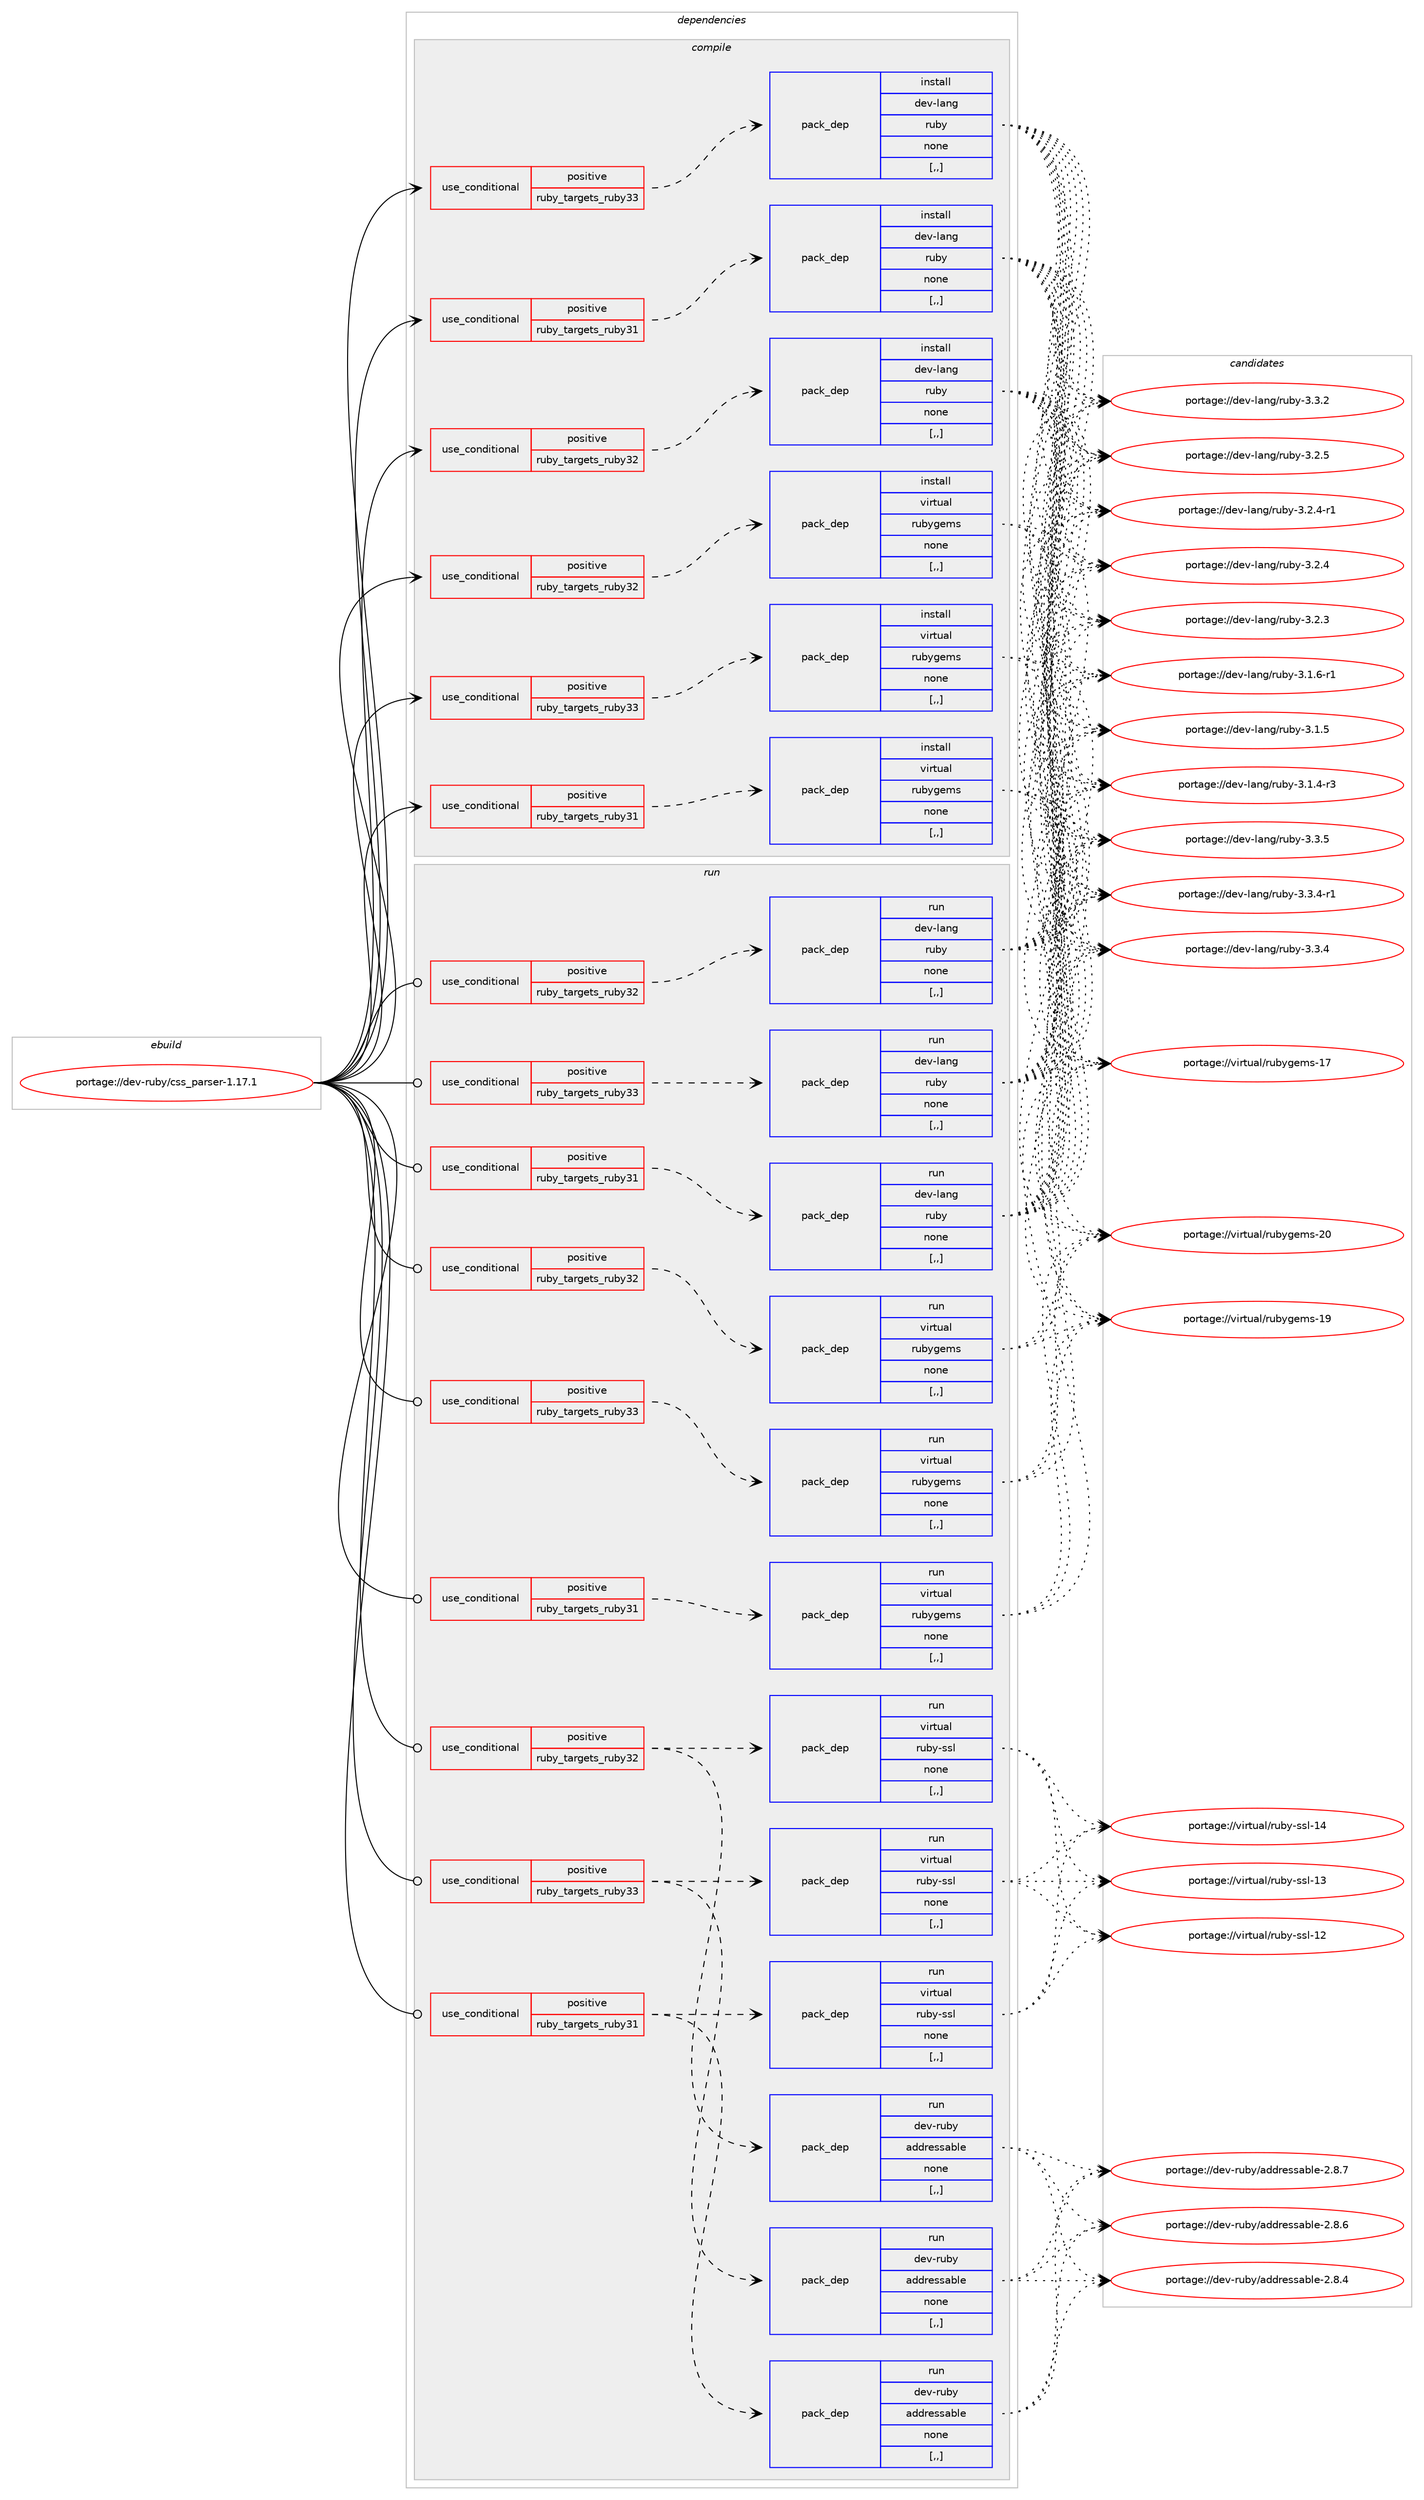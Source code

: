 digraph prolog {

# *************
# Graph options
# *************

newrank=true;
concentrate=true;
compound=true;
graph [rankdir=LR,fontname=Helvetica,fontsize=10,ranksep=1.5];#, ranksep=2.5, nodesep=0.2];
edge  [arrowhead=vee];
node  [fontname=Helvetica,fontsize=10];

# **********
# The ebuild
# **********

subgraph cluster_leftcol {
color=gray;
label=<<i>ebuild</i>>;
id [label="portage://dev-ruby/css_parser-1.17.1", color=red, width=4, href="../dev-ruby/css_parser-1.17.1.svg"];
}

# ****************
# The dependencies
# ****************

subgraph cluster_midcol {
color=gray;
label=<<i>dependencies</i>>;
subgraph cluster_compile {
fillcolor="#eeeeee";
style=filled;
label=<<i>compile</i>>;
subgraph cond176979 {
dependency676042 [label=<<TABLE BORDER="0" CELLBORDER="1" CELLSPACING="0" CELLPADDING="4"><TR><TD ROWSPAN="3" CELLPADDING="10">use_conditional</TD></TR><TR><TD>positive</TD></TR><TR><TD>ruby_targets_ruby31</TD></TR></TABLE>>, shape=none, color=red];
subgraph pack494176 {
dependency676043 [label=<<TABLE BORDER="0" CELLBORDER="1" CELLSPACING="0" CELLPADDING="4" WIDTH="220"><TR><TD ROWSPAN="6" CELLPADDING="30">pack_dep</TD></TR><TR><TD WIDTH="110">install</TD></TR><TR><TD>dev-lang</TD></TR><TR><TD>ruby</TD></TR><TR><TD>none</TD></TR><TR><TD>[,,]</TD></TR></TABLE>>, shape=none, color=blue];
}
dependency676042:e -> dependency676043:w [weight=20,style="dashed",arrowhead="vee"];
}
id:e -> dependency676042:w [weight=20,style="solid",arrowhead="vee"];
subgraph cond176980 {
dependency676044 [label=<<TABLE BORDER="0" CELLBORDER="1" CELLSPACING="0" CELLPADDING="4"><TR><TD ROWSPAN="3" CELLPADDING="10">use_conditional</TD></TR><TR><TD>positive</TD></TR><TR><TD>ruby_targets_ruby31</TD></TR></TABLE>>, shape=none, color=red];
subgraph pack494177 {
dependency676045 [label=<<TABLE BORDER="0" CELLBORDER="1" CELLSPACING="0" CELLPADDING="4" WIDTH="220"><TR><TD ROWSPAN="6" CELLPADDING="30">pack_dep</TD></TR><TR><TD WIDTH="110">install</TD></TR><TR><TD>virtual</TD></TR><TR><TD>rubygems</TD></TR><TR><TD>none</TD></TR><TR><TD>[,,]</TD></TR></TABLE>>, shape=none, color=blue];
}
dependency676044:e -> dependency676045:w [weight=20,style="dashed",arrowhead="vee"];
}
id:e -> dependency676044:w [weight=20,style="solid",arrowhead="vee"];
subgraph cond176981 {
dependency676046 [label=<<TABLE BORDER="0" CELLBORDER="1" CELLSPACING="0" CELLPADDING="4"><TR><TD ROWSPAN="3" CELLPADDING="10">use_conditional</TD></TR><TR><TD>positive</TD></TR><TR><TD>ruby_targets_ruby32</TD></TR></TABLE>>, shape=none, color=red];
subgraph pack494178 {
dependency676047 [label=<<TABLE BORDER="0" CELLBORDER="1" CELLSPACING="0" CELLPADDING="4" WIDTH="220"><TR><TD ROWSPAN="6" CELLPADDING="30">pack_dep</TD></TR><TR><TD WIDTH="110">install</TD></TR><TR><TD>dev-lang</TD></TR><TR><TD>ruby</TD></TR><TR><TD>none</TD></TR><TR><TD>[,,]</TD></TR></TABLE>>, shape=none, color=blue];
}
dependency676046:e -> dependency676047:w [weight=20,style="dashed",arrowhead="vee"];
}
id:e -> dependency676046:w [weight=20,style="solid",arrowhead="vee"];
subgraph cond176982 {
dependency676048 [label=<<TABLE BORDER="0" CELLBORDER="1" CELLSPACING="0" CELLPADDING="4"><TR><TD ROWSPAN="3" CELLPADDING="10">use_conditional</TD></TR><TR><TD>positive</TD></TR><TR><TD>ruby_targets_ruby32</TD></TR></TABLE>>, shape=none, color=red];
subgraph pack494179 {
dependency676049 [label=<<TABLE BORDER="0" CELLBORDER="1" CELLSPACING="0" CELLPADDING="4" WIDTH="220"><TR><TD ROWSPAN="6" CELLPADDING="30">pack_dep</TD></TR><TR><TD WIDTH="110">install</TD></TR><TR><TD>virtual</TD></TR><TR><TD>rubygems</TD></TR><TR><TD>none</TD></TR><TR><TD>[,,]</TD></TR></TABLE>>, shape=none, color=blue];
}
dependency676048:e -> dependency676049:w [weight=20,style="dashed",arrowhead="vee"];
}
id:e -> dependency676048:w [weight=20,style="solid",arrowhead="vee"];
subgraph cond176983 {
dependency676050 [label=<<TABLE BORDER="0" CELLBORDER="1" CELLSPACING="0" CELLPADDING="4"><TR><TD ROWSPAN="3" CELLPADDING="10">use_conditional</TD></TR><TR><TD>positive</TD></TR><TR><TD>ruby_targets_ruby33</TD></TR></TABLE>>, shape=none, color=red];
subgraph pack494180 {
dependency676051 [label=<<TABLE BORDER="0" CELLBORDER="1" CELLSPACING="0" CELLPADDING="4" WIDTH="220"><TR><TD ROWSPAN="6" CELLPADDING="30">pack_dep</TD></TR><TR><TD WIDTH="110">install</TD></TR><TR><TD>dev-lang</TD></TR><TR><TD>ruby</TD></TR><TR><TD>none</TD></TR><TR><TD>[,,]</TD></TR></TABLE>>, shape=none, color=blue];
}
dependency676050:e -> dependency676051:w [weight=20,style="dashed",arrowhead="vee"];
}
id:e -> dependency676050:w [weight=20,style="solid",arrowhead="vee"];
subgraph cond176984 {
dependency676052 [label=<<TABLE BORDER="0" CELLBORDER="1" CELLSPACING="0" CELLPADDING="4"><TR><TD ROWSPAN="3" CELLPADDING="10">use_conditional</TD></TR><TR><TD>positive</TD></TR><TR><TD>ruby_targets_ruby33</TD></TR></TABLE>>, shape=none, color=red];
subgraph pack494181 {
dependency676053 [label=<<TABLE BORDER="0" CELLBORDER="1" CELLSPACING="0" CELLPADDING="4" WIDTH="220"><TR><TD ROWSPAN="6" CELLPADDING="30">pack_dep</TD></TR><TR><TD WIDTH="110">install</TD></TR><TR><TD>virtual</TD></TR><TR><TD>rubygems</TD></TR><TR><TD>none</TD></TR><TR><TD>[,,]</TD></TR></TABLE>>, shape=none, color=blue];
}
dependency676052:e -> dependency676053:w [weight=20,style="dashed",arrowhead="vee"];
}
id:e -> dependency676052:w [weight=20,style="solid",arrowhead="vee"];
}
subgraph cluster_compileandrun {
fillcolor="#eeeeee";
style=filled;
label=<<i>compile and run</i>>;
}
subgraph cluster_run {
fillcolor="#eeeeee";
style=filled;
label=<<i>run</i>>;
subgraph cond176985 {
dependency676054 [label=<<TABLE BORDER="0" CELLBORDER="1" CELLSPACING="0" CELLPADDING="4"><TR><TD ROWSPAN="3" CELLPADDING="10">use_conditional</TD></TR><TR><TD>positive</TD></TR><TR><TD>ruby_targets_ruby31</TD></TR></TABLE>>, shape=none, color=red];
subgraph pack494182 {
dependency676055 [label=<<TABLE BORDER="0" CELLBORDER="1" CELLSPACING="0" CELLPADDING="4" WIDTH="220"><TR><TD ROWSPAN="6" CELLPADDING="30">pack_dep</TD></TR><TR><TD WIDTH="110">run</TD></TR><TR><TD>dev-lang</TD></TR><TR><TD>ruby</TD></TR><TR><TD>none</TD></TR><TR><TD>[,,]</TD></TR></TABLE>>, shape=none, color=blue];
}
dependency676054:e -> dependency676055:w [weight=20,style="dashed",arrowhead="vee"];
}
id:e -> dependency676054:w [weight=20,style="solid",arrowhead="odot"];
subgraph cond176986 {
dependency676056 [label=<<TABLE BORDER="0" CELLBORDER="1" CELLSPACING="0" CELLPADDING="4"><TR><TD ROWSPAN="3" CELLPADDING="10">use_conditional</TD></TR><TR><TD>positive</TD></TR><TR><TD>ruby_targets_ruby31</TD></TR></TABLE>>, shape=none, color=red];
subgraph pack494183 {
dependency676057 [label=<<TABLE BORDER="0" CELLBORDER="1" CELLSPACING="0" CELLPADDING="4" WIDTH="220"><TR><TD ROWSPAN="6" CELLPADDING="30">pack_dep</TD></TR><TR><TD WIDTH="110">run</TD></TR><TR><TD>dev-ruby</TD></TR><TR><TD>addressable</TD></TR><TR><TD>none</TD></TR><TR><TD>[,,]</TD></TR></TABLE>>, shape=none, color=blue];
}
dependency676056:e -> dependency676057:w [weight=20,style="dashed",arrowhead="vee"];
subgraph pack494184 {
dependency676058 [label=<<TABLE BORDER="0" CELLBORDER="1" CELLSPACING="0" CELLPADDING="4" WIDTH="220"><TR><TD ROWSPAN="6" CELLPADDING="30">pack_dep</TD></TR><TR><TD WIDTH="110">run</TD></TR><TR><TD>virtual</TD></TR><TR><TD>ruby-ssl</TD></TR><TR><TD>none</TD></TR><TR><TD>[,,]</TD></TR></TABLE>>, shape=none, color=blue];
}
dependency676056:e -> dependency676058:w [weight=20,style="dashed",arrowhead="vee"];
}
id:e -> dependency676056:w [weight=20,style="solid",arrowhead="odot"];
subgraph cond176987 {
dependency676059 [label=<<TABLE BORDER="0" CELLBORDER="1" CELLSPACING="0" CELLPADDING="4"><TR><TD ROWSPAN="3" CELLPADDING="10">use_conditional</TD></TR><TR><TD>positive</TD></TR><TR><TD>ruby_targets_ruby31</TD></TR></TABLE>>, shape=none, color=red];
subgraph pack494185 {
dependency676060 [label=<<TABLE BORDER="0" CELLBORDER="1" CELLSPACING="0" CELLPADDING="4" WIDTH="220"><TR><TD ROWSPAN="6" CELLPADDING="30">pack_dep</TD></TR><TR><TD WIDTH="110">run</TD></TR><TR><TD>virtual</TD></TR><TR><TD>rubygems</TD></TR><TR><TD>none</TD></TR><TR><TD>[,,]</TD></TR></TABLE>>, shape=none, color=blue];
}
dependency676059:e -> dependency676060:w [weight=20,style="dashed",arrowhead="vee"];
}
id:e -> dependency676059:w [weight=20,style="solid",arrowhead="odot"];
subgraph cond176988 {
dependency676061 [label=<<TABLE BORDER="0" CELLBORDER="1" CELLSPACING="0" CELLPADDING="4"><TR><TD ROWSPAN="3" CELLPADDING="10">use_conditional</TD></TR><TR><TD>positive</TD></TR><TR><TD>ruby_targets_ruby32</TD></TR></TABLE>>, shape=none, color=red];
subgraph pack494186 {
dependency676062 [label=<<TABLE BORDER="0" CELLBORDER="1" CELLSPACING="0" CELLPADDING="4" WIDTH="220"><TR><TD ROWSPAN="6" CELLPADDING="30">pack_dep</TD></TR><TR><TD WIDTH="110">run</TD></TR><TR><TD>dev-lang</TD></TR><TR><TD>ruby</TD></TR><TR><TD>none</TD></TR><TR><TD>[,,]</TD></TR></TABLE>>, shape=none, color=blue];
}
dependency676061:e -> dependency676062:w [weight=20,style="dashed",arrowhead="vee"];
}
id:e -> dependency676061:w [weight=20,style="solid",arrowhead="odot"];
subgraph cond176989 {
dependency676063 [label=<<TABLE BORDER="0" CELLBORDER="1" CELLSPACING="0" CELLPADDING="4"><TR><TD ROWSPAN="3" CELLPADDING="10">use_conditional</TD></TR><TR><TD>positive</TD></TR><TR><TD>ruby_targets_ruby32</TD></TR></TABLE>>, shape=none, color=red];
subgraph pack494187 {
dependency676064 [label=<<TABLE BORDER="0" CELLBORDER="1" CELLSPACING="0" CELLPADDING="4" WIDTH="220"><TR><TD ROWSPAN="6" CELLPADDING="30">pack_dep</TD></TR><TR><TD WIDTH="110">run</TD></TR><TR><TD>dev-ruby</TD></TR><TR><TD>addressable</TD></TR><TR><TD>none</TD></TR><TR><TD>[,,]</TD></TR></TABLE>>, shape=none, color=blue];
}
dependency676063:e -> dependency676064:w [weight=20,style="dashed",arrowhead="vee"];
subgraph pack494188 {
dependency676065 [label=<<TABLE BORDER="0" CELLBORDER="1" CELLSPACING="0" CELLPADDING="4" WIDTH="220"><TR><TD ROWSPAN="6" CELLPADDING="30">pack_dep</TD></TR><TR><TD WIDTH="110">run</TD></TR><TR><TD>virtual</TD></TR><TR><TD>ruby-ssl</TD></TR><TR><TD>none</TD></TR><TR><TD>[,,]</TD></TR></TABLE>>, shape=none, color=blue];
}
dependency676063:e -> dependency676065:w [weight=20,style="dashed",arrowhead="vee"];
}
id:e -> dependency676063:w [weight=20,style="solid",arrowhead="odot"];
subgraph cond176990 {
dependency676066 [label=<<TABLE BORDER="0" CELLBORDER="1" CELLSPACING="0" CELLPADDING="4"><TR><TD ROWSPAN="3" CELLPADDING="10">use_conditional</TD></TR><TR><TD>positive</TD></TR><TR><TD>ruby_targets_ruby32</TD></TR></TABLE>>, shape=none, color=red];
subgraph pack494189 {
dependency676067 [label=<<TABLE BORDER="0" CELLBORDER="1" CELLSPACING="0" CELLPADDING="4" WIDTH="220"><TR><TD ROWSPAN="6" CELLPADDING="30">pack_dep</TD></TR><TR><TD WIDTH="110">run</TD></TR><TR><TD>virtual</TD></TR><TR><TD>rubygems</TD></TR><TR><TD>none</TD></TR><TR><TD>[,,]</TD></TR></TABLE>>, shape=none, color=blue];
}
dependency676066:e -> dependency676067:w [weight=20,style="dashed",arrowhead="vee"];
}
id:e -> dependency676066:w [weight=20,style="solid",arrowhead="odot"];
subgraph cond176991 {
dependency676068 [label=<<TABLE BORDER="0" CELLBORDER="1" CELLSPACING="0" CELLPADDING="4"><TR><TD ROWSPAN="3" CELLPADDING="10">use_conditional</TD></TR><TR><TD>positive</TD></TR><TR><TD>ruby_targets_ruby33</TD></TR></TABLE>>, shape=none, color=red];
subgraph pack494190 {
dependency676069 [label=<<TABLE BORDER="0" CELLBORDER="1" CELLSPACING="0" CELLPADDING="4" WIDTH="220"><TR><TD ROWSPAN="6" CELLPADDING="30">pack_dep</TD></TR><TR><TD WIDTH="110">run</TD></TR><TR><TD>dev-lang</TD></TR><TR><TD>ruby</TD></TR><TR><TD>none</TD></TR><TR><TD>[,,]</TD></TR></TABLE>>, shape=none, color=blue];
}
dependency676068:e -> dependency676069:w [weight=20,style="dashed",arrowhead="vee"];
}
id:e -> dependency676068:w [weight=20,style="solid",arrowhead="odot"];
subgraph cond176992 {
dependency676070 [label=<<TABLE BORDER="0" CELLBORDER="1" CELLSPACING="0" CELLPADDING="4"><TR><TD ROWSPAN="3" CELLPADDING="10">use_conditional</TD></TR><TR><TD>positive</TD></TR><TR><TD>ruby_targets_ruby33</TD></TR></TABLE>>, shape=none, color=red];
subgraph pack494191 {
dependency676071 [label=<<TABLE BORDER="0" CELLBORDER="1" CELLSPACING="0" CELLPADDING="4" WIDTH="220"><TR><TD ROWSPAN="6" CELLPADDING="30">pack_dep</TD></TR><TR><TD WIDTH="110">run</TD></TR><TR><TD>dev-ruby</TD></TR><TR><TD>addressable</TD></TR><TR><TD>none</TD></TR><TR><TD>[,,]</TD></TR></TABLE>>, shape=none, color=blue];
}
dependency676070:e -> dependency676071:w [weight=20,style="dashed",arrowhead="vee"];
subgraph pack494192 {
dependency676072 [label=<<TABLE BORDER="0" CELLBORDER="1" CELLSPACING="0" CELLPADDING="4" WIDTH="220"><TR><TD ROWSPAN="6" CELLPADDING="30">pack_dep</TD></TR><TR><TD WIDTH="110">run</TD></TR><TR><TD>virtual</TD></TR><TR><TD>ruby-ssl</TD></TR><TR><TD>none</TD></TR><TR><TD>[,,]</TD></TR></TABLE>>, shape=none, color=blue];
}
dependency676070:e -> dependency676072:w [weight=20,style="dashed",arrowhead="vee"];
}
id:e -> dependency676070:w [weight=20,style="solid",arrowhead="odot"];
subgraph cond176993 {
dependency676073 [label=<<TABLE BORDER="0" CELLBORDER="1" CELLSPACING="0" CELLPADDING="4"><TR><TD ROWSPAN="3" CELLPADDING="10">use_conditional</TD></TR><TR><TD>positive</TD></TR><TR><TD>ruby_targets_ruby33</TD></TR></TABLE>>, shape=none, color=red];
subgraph pack494193 {
dependency676074 [label=<<TABLE BORDER="0" CELLBORDER="1" CELLSPACING="0" CELLPADDING="4" WIDTH="220"><TR><TD ROWSPAN="6" CELLPADDING="30">pack_dep</TD></TR><TR><TD WIDTH="110">run</TD></TR><TR><TD>virtual</TD></TR><TR><TD>rubygems</TD></TR><TR><TD>none</TD></TR><TR><TD>[,,]</TD></TR></TABLE>>, shape=none, color=blue];
}
dependency676073:e -> dependency676074:w [weight=20,style="dashed",arrowhead="vee"];
}
id:e -> dependency676073:w [weight=20,style="solid",arrowhead="odot"];
}
}

# **************
# The candidates
# **************

subgraph cluster_choices {
rank=same;
color=gray;
label=<<i>candidates</i>>;

subgraph choice494176 {
color=black;
nodesep=1;
choice10010111845108971101034711411798121455146514653 [label="portage://dev-lang/ruby-3.3.5", color=red, width=4,href="../dev-lang/ruby-3.3.5.svg"];
choice100101118451089711010347114117981214551465146524511449 [label="portage://dev-lang/ruby-3.3.4-r1", color=red, width=4,href="../dev-lang/ruby-3.3.4-r1.svg"];
choice10010111845108971101034711411798121455146514652 [label="portage://dev-lang/ruby-3.3.4", color=red, width=4,href="../dev-lang/ruby-3.3.4.svg"];
choice10010111845108971101034711411798121455146514650 [label="portage://dev-lang/ruby-3.3.2", color=red, width=4,href="../dev-lang/ruby-3.3.2.svg"];
choice10010111845108971101034711411798121455146504653 [label="portage://dev-lang/ruby-3.2.5", color=red, width=4,href="../dev-lang/ruby-3.2.5.svg"];
choice100101118451089711010347114117981214551465046524511449 [label="portage://dev-lang/ruby-3.2.4-r1", color=red, width=4,href="../dev-lang/ruby-3.2.4-r1.svg"];
choice10010111845108971101034711411798121455146504652 [label="portage://dev-lang/ruby-3.2.4", color=red, width=4,href="../dev-lang/ruby-3.2.4.svg"];
choice10010111845108971101034711411798121455146504651 [label="portage://dev-lang/ruby-3.2.3", color=red, width=4,href="../dev-lang/ruby-3.2.3.svg"];
choice100101118451089711010347114117981214551464946544511449 [label="portage://dev-lang/ruby-3.1.6-r1", color=red, width=4,href="../dev-lang/ruby-3.1.6-r1.svg"];
choice10010111845108971101034711411798121455146494653 [label="portage://dev-lang/ruby-3.1.5", color=red, width=4,href="../dev-lang/ruby-3.1.5.svg"];
choice100101118451089711010347114117981214551464946524511451 [label="portage://dev-lang/ruby-3.1.4-r3", color=red, width=4,href="../dev-lang/ruby-3.1.4-r3.svg"];
dependency676043:e -> choice10010111845108971101034711411798121455146514653:w [style=dotted,weight="100"];
dependency676043:e -> choice100101118451089711010347114117981214551465146524511449:w [style=dotted,weight="100"];
dependency676043:e -> choice10010111845108971101034711411798121455146514652:w [style=dotted,weight="100"];
dependency676043:e -> choice10010111845108971101034711411798121455146514650:w [style=dotted,weight="100"];
dependency676043:e -> choice10010111845108971101034711411798121455146504653:w [style=dotted,weight="100"];
dependency676043:e -> choice100101118451089711010347114117981214551465046524511449:w [style=dotted,weight="100"];
dependency676043:e -> choice10010111845108971101034711411798121455146504652:w [style=dotted,weight="100"];
dependency676043:e -> choice10010111845108971101034711411798121455146504651:w [style=dotted,weight="100"];
dependency676043:e -> choice100101118451089711010347114117981214551464946544511449:w [style=dotted,weight="100"];
dependency676043:e -> choice10010111845108971101034711411798121455146494653:w [style=dotted,weight="100"];
dependency676043:e -> choice100101118451089711010347114117981214551464946524511451:w [style=dotted,weight="100"];
}
subgraph choice494177 {
color=black;
nodesep=1;
choice118105114116117971084711411798121103101109115455048 [label="portage://virtual/rubygems-20", color=red, width=4,href="../virtual/rubygems-20.svg"];
choice118105114116117971084711411798121103101109115454957 [label="portage://virtual/rubygems-19", color=red, width=4,href="../virtual/rubygems-19.svg"];
choice118105114116117971084711411798121103101109115454955 [label="portage://virtual/rubygems-17", color=red, width=4,href="../virtual/rubygems-17.svg"];
dependency676045:e -> choice118105114116117971084711411798121103101109115455048:w [style=dotted,weight="100"];
dependency676045:e -> choice118105114116117971084711411798121103101109115454957:w [style=dotted,weight="100"];
dependency676045:e -> choice118105114116117971084711411798121103101109115454955:w [style=dotted,weight="100"];
}
subgraph choice494178 {
color=black;
nodesep=1;
choice10010111845108971101034711411798121455146514653 [label="portage://dev-lang/ruby-3.3.5", color=red, width=4,href="../dev-lang/ruby-3.3.5.svg"];
choice100101118451089711010347114117981214551465146524511449 [label="portage://dev-lang/ruby-3.3.4-r1", color=red, width=4,href="../dev-lang/ruby-3.3.4-r1.svg"];
choice10010111845108971101034711411798121455146514652 [label="portage://dev-lang/ruby-3.3.4", color=red, width=4,href="../dev-lang/ruby-3.3.4.svg"];
choice10010111845108971101034711411798121455146514650 [label="portage://dev-lang/ruby-3.3.2", color=red, width=4,href="../dev-lang/ruby-3.3.2.svg"];
choice10010111845108971101034711411798121455146504653 [label="portage://dev-lang/ruby-3.2.5", color=red, width=4,href="../dev-lang/ruby-3.2.5.svg"];
choice100101118451089711010347114117981214551465046524511449 [label="portage://dev-lang/ruby-3.2.4-r1", color=red, width=4,href="../dev-lang/ruby-3.2.4-r1.svg"];
choice10010111845108971101034711411798121455146504652 [label="portage://dev-lang/ruby-3.2.4", color=red, width=4,href="../dev-lang/ruby-3.2.4.svg"];
choice10010111845108971101034711411798121455146504651 [label="portage://dev-lang/ruby-3.2.3", color=red, width=4,href="../dev-lang/ruby-3.2.3.svg"];
choice100101118451089711010347114117981214551464946544511449 [label="portage://dev-lang/ruby-3.1.6-r1", color=red, width=4,href="../dev-lang/ruby-3.1.6-r1.svg"];
choice10010111845108971101034711411798121455146494653 [label="portage://dev-lang/ruby-3.1.5", color=red, width=4,href="../dev-lang/ruby-3.1.5.svg"];
choice100101118451089711010347114117981214551464946524511451 [label="portage://dev-lang/ruby-3.1.4-r3", color=red, width=4,href="../dev-lang/ruby-3.1.4-r3.svg"];
dependency676047:e -> choice10010111845108971101034711411798121455146514653:w [style=dotted,weight="100"];
dependency676047:e -> choice100101118451089711010347114117981214551465146524511449:w [style=dotted,weight="100"];
dependency676047:e -> choice10010111845108971101034711411798121455146514652:w [style=dotted,weight="100"];
dependency676047:e -> choice10010111845108971101034711411798121455146514650:w [style=dotted,weight="100"];
dependency676047:e -> choice10010111845108971101034711411798121455146504653:w [style=dotted,weight="100"];
dependency676047:e -> choice100101118451089711010347114117981214551465046524511449:w [style=dotted,weight="100"];
dependency676047:e -> choice10010111845108971101034711411798121455146504652:w [style=dotted,weight="100"];
dependency676047:e -> choice10010111845108971101034711411798121455146504651:w [style=dotted,weight="100"];
dependency676047:e -> choice100101118451089711010347114117981214551464946544511449:w [style=dotted,weight="100"];
dependency676047:e -> choice10010111845108971101034711411798121455146494653:w [style=dotted,weight="100"];
dependency676047:e -> choice100101118451089711010347114117981214551464946524511451:w [style=dotted,weight="100"];
}
subgraph choice494179 {
color=black;
nodesep=1;
choice118105114116117971084711411798121103101109115455048 [label="portage://virtual/rubygems-20", color=red, width=4,href="../virtual/rubygems-20.svg"];
choice118105114116117971084711411798121103101109115454957 [label="portage://virtual/rubygems-19", color=red, width=4,href="../virtual/rubygems-19.svg"];
choice118105114116117971084711411798121103101109115454955 [label="portage://virtual/rubygems-17", color=red, width=4,href="../virtual/rubygems-17.svg"];
dependency676049:e -> choice118105114116117971084711411798121103101109115455048:w [style=dotted,weight="100"];
dependency676049:e -> choice118105114116117971084711411798121103101109115454957:w [style=dotted,weight="100"];
dependency676049:e -> choice118105114116117971084711411798121103101109115454955:w [style=dotted,weight="100"];
}
subgraph choice494180 {
color=black;
nodesep=1;
choice10010111845108971101034711411798121455146514653 [label="portage://dev-lang/ruby-3.3.5", color=red, width=4,href="../dev-lang/ruby-3.3.5.svg"];
choice100101118451089711010347114117981214551465146524511449 [label="portage://dev-lang/ruby-3.3.4-r1", color=red, width=4,href="../dev-lang/ruby-3.3.4-r1.svg"];
choice10010111845108971101034711411798121455146514652 [label="portage://dev-lang/ruby-3.3.4", color=red, width=4,href="../dev-lang/ruby-3.3.4.svg"];
choice10010111845108971101034711411798121455146514650 [label="portage://dev-lang/ruby-3.3.2", color=red, width=4,href="../dev-lang/ruby-3.3.2.svg"];
choice10010111845108971101034711411798121455146504653 [label="portage://dev-lang/ruby-3.2.5", color=red, width=4,href="../dev-lang/ruby-3.2.5.svg"];
choice100101118451089711010347114117981214551465046524511449 [label="portage://dev-lang/ruby-3.2.4-r1", color=red, width=4,href="../dev-lang/ruby-3.2.4-r1.svg"];
choice10010111845108971101034711411798121455146504652 [label="portage://dev-lang/ruby-3.2.4", color=red, width=4,href="../dev-lang/ruby-3.2.4.svg"];
choice10010111845108971101034711411798121455146504651 [label="portage://dev-lang/ruby-3.2.3", color=red, width=4,href="../dev-lang/ruby-3.2.3.svg"];
choice100101118451089711010347114117981214551464946544511449 [label="portage://dev-lang/ruby-3.1.6-r1", color=red, width=4,href="../dev-lang/ruby-3.1.6-r1.svg"];
choice10010111845108971101034711411798121455146494653 [label="portage://dev-lang/ruby-3.1.5", color=red, width=4,href="../dev-lang/ruby-3.1.5.svg"];
choice100101118451089711010347114117981214551464946524511451 [label="portage://dev-lang/ruby-3.1.4-r3", color=red, width=4,href="../dev-lang/ruby-3.1.4-r3.svg"];
dependency676051:e -> choice10010111845108971101034711411798121455146514653:w [style=dotted,weight="100"];
dependency676051:e -> choice100101118451089711010347114117981214551465146524511449:w [style=dotted,weight="100"];
dependency676051:e -> choice10010111845108971101034711411798121455146514652:w [style=dotted,weight="100"];
dependency676051:e -> choice10010111845108971101034711411798121455146514650:w [style=dotted,weight="100"];
dependency676051:e -> choice10010111845108971101034711411798121455146504653:w [style=dotted,weight="100"];
dependency676051:e -> choice100101118451089711010347114117981214551465046524511449:w [style=dotted,weight="100"];
dependency676051:e -> choice10010111845108971101034711411798121455146504652:w [style=dotted,weight="100"];
dependency676051:e -> choice10010111845108971101034711411798121455146504651:w [style=dotted,weight="100"];
dependency676051:e -> choice100101118451089711010347114117981214551464946544511449:w [style=dotted,weight="100"];
dependency676051:e -> choice10010111845108971101034711411798121455146494653:w [style=dotted,weight="100"];
dependency676051:e -> choice100101118451089711010347114117981214551464946524511451:w [style=dotted,weight="100"];
}
subgraph choice494181 {
color=black;
nodesep=1;
choice118105114116117971084711411798121103101109115455048 [label="portage://virtual/rubygems-20", color=red, width=4,href="../virtual/rubygems-20.svg"];
choice118105114116117971084711411798121103101109115454957 [label="portage://virtual/rubygems-19", color=red, width=4,href="../virtual/rubygems-19.svg"];
choice118105114116117971084711411798121103101109115454955 [label="portage://virtual/rubygems-17", color=red, width=4,href="../virtual/rubygems-17.svg"];
dependency676053:e -> choice118105114116117971084711411798121103101109115455048:w [style=dotted,weight="100"];
dependency676053:e -> choice118105114116117971084711411798121103101109115454957:w [style=dotted,weight="100"];
dependency676053:e -> choice118105114116117971084711411798121103101109115454955:w [style=dotted,weight="100"];
}
subgraph choice494182 {
color=black;
nodesep=1;
choice10010111845108971101034711411798121455146514653 [label="portage://dev-lang/ruby-3.3.5", color=red, width=4,href="../dev-lang/ruby-3.3.5.svg"];
choice100101118451089711010347114117981214551465146524511449 [label="portage://dev-lang/ruby-3.3.4-r1", color=red, width=4,href="../dev-lang/ruby-3.3.4-r1.svg"];
choice10010111845108971101034711411798121455146514652 [label="portage://dev-lang/ruby-3.3.4", color=red, width=4,href="../dev-lang/ruby-3.3.4.svg"];
choice10010111845108971101034711411798121455146514650 [label="portage://dev-lang/ruby-3.3.2", color=red, width=4,href="../dev-lang/ruby-3.3.2.svg"];
choice10010111845108971101034711411798121455146504653 [label="portage://dev-lang/ruby-3.2.5", color=red, width=4,href="../dev-lang/ruby-3.2.5.svg"];
choice100101118451089711010347114117981214551465046524511449 [label="portage://dev-lang/ruby-3.2.4-r1", color=red, width=4,href="../dev-lang/ruby-3.2.4-r1.svg"];
choice10010111845108971101034711411798121455146504652 [label="portage://dev-lang/ruby-3.2.4", color=red, width=4,href="../dev-lang/ruby-3.2.4.svg"];
choice10010111845108971101034711411798121455146504651 [label="portage://dev-lang/ruby-3.2.3", color=red, width=4,href="../dev-lang/ruby-3.2.3.svg"];
choice100101118451089711010347114117981214551464946544511449 [label="portage://dev-lang/ruby-3.1.6-r1", color=red, width=4,href="../dev-lang/ruby-3.1.6-r1.svg"];
choice10010111845108971101034711411798121455146494653 [label="portage://dev-lang/ruby-3.1.5", color=red, width=4,href="../dev-lang/ruby-3.1.5.svg"];
choice100101118451089711010347114117981214551464946524511451 [label="portage://dev-lang/ruby-3.1.4-r3", color=red, width=4,href="../dev-lang/ruby-3.1.4-r3.svg"];
dependency676055:e -> choice10010111845108971101034711411798121455146514653:w [style=dotted,weight="100"];
dependency676055:e -> choice100101118451089711010347114117981214551465146524511449:w [style=dotted,weight="100"];
dependency676055:e -> choice10010111845108971101034711411798121455146514652:w [style=dotted,weight="100"];
dependency676055:e -> choice10010111845108971101034711411798121455146514650:w [style=dotted,weight="100"];
dependency676055:e -> choice10010111845108971101034711411798121455146504653:w [style=dotted,weight="100"];
dependency676055:e -> choice100101118451089711010347114117981214551465046524511449:w [style=dotted,weight="100"];
dependency676055:e -> choice10010111845108971101034711411798121455146504652:w [style=dotted,weight="100"];
dependency676055:e -> choice10010111845108971101034711411798121455146504651:w [style=dotted,weight="100"];
dependency676055:e -> choice100101118451089711010347114117981214551464946544511449:w [style=dotted,weight="100"];
dependency676055:e -> choice10010111845108971101034711411798121455146494653:w [style=dotted,weight="100"];
dependency676055:e -> choice100101118451089711010347114117981214551464946524511451:w [style=dotted,weight="100"];
}
subgraph choice494183 {
color=black;
nodesep=1;
choice100101118451141179812147971001001141011151159798108101455046564655 [label="portage://dev-ruby/addressable-2.8.7", color=red, width=4,href="../dev-ruby/addressable-2.8.7.svg"];
choice100101118451141179812147971001001141011151159798108101455046564654 [label="portage://dev-ruby/addressable-2.8.6", color=red, width=4,href="../dev-ruby/addressable-2.8.6.svg"];
choice100101118451141179812147971001001141011151159798108101455046564652 [label="portage://dev-ruby/addressable-2.8.4", color=red, width=4,href="../dev-ruby/addressable-2.8.4.svg"];
dependency676057:e -> choice100101118451141179812147971001001141011151159798108101455046564655:w [style=dotted,weight="100"];
dependency676057:e -> choice100101118451141179812147971001001141011151159798108101455046564654:w [style=dotted,weight="100"];
dependency676057:e -> choice100101118451141179812147971001001141011151159798108101455046564652:w [style=dotted,weight="100"];
}
subgraph choice494184 {
color=black;
nodesep=1;
choice11810511411611797108471141179812145115115108454952 [label="portage://virtual/ruby-ssl-14", color=red, width=4,href="../virtual/ruby-ssl-14.svg"];
choice11810511411611797108471141179812145115115108454951 [label="portage://virtual/ruby-ssl-13", color=red, width=4,href="../virtual/ruby-ssl-13.svg"];
choice11810511411611797108471141179812145115115108454950 [label="portage://virtual/ruby-ssl-12", color=red, width=4,href="../virtual/ruby-ssl-12.svg"];
dependency676058:e -> choice11810511411611797108471141179812145115115108454952:w [style=dotted,weight="100"];
dependency676058:e -> choice11810511411611797108471141179812145115115108454951:w [style=dotted,weight="100"];
dependency676058:e -> choice11810511411611797108471141179812145115115108454950:w [style=dotted,weight="100"];
}
subgraph choice494185 {
color=black;
nodesep=1;
choice118105114116117971084711411798121103101109115455048 [label="portage://virtual/rubygems-20", color=red, width=4,href="../virtual/rubygems-20.svg"];
choice118105114116117971084711411798121103101109115454957 [label="portage://virtual/rubygems-19", color=red, width=4,href="../virtual/rubygems-19.svg"];
choice118105114116117971084711411798121103101109115454955 [label="portage://virtual/rubygems-17", color=red, width=4,href="../virtual/rubygems-17.svg"];
dependency676060:e -> choice118105114116117971084711411798121103101109115455048:w [style=dotted,weight="100"];
dependency676060:e -> choice118105114116117971084711411798121103101109115454957:w [style=dotted,weight="100"];
dependency676060:e -> choice118105114116117971084711411798121103101109115454955:w [style=dotted,weight="100"];
}
subgraph choice494186 {
color=black;
nodesep=1;
choice10010111845108971101034711411798121455146514653 [label="portage://dev-lang/ruby-3.3.5", color=red, width=4,href="../dev-lang/ruby-3.3.5.svg"];
choice100101118451089711010347114117981214551465146524511449 [label="portage://dev-lang/ruby-3.3.4-r1", color=red, width=4,href="../dev-lang/ruby-3.3.4-r1.svg"];
choice10010111845108971101034711411798121455146514652 [label="portage://dev-lang/ruby-3.3.4", color=red, width=4,href="../dev-lang/ruby-3.3.4.svg"];
choice10010111845108971101034711411798121455146514650 [label="portage://dev-lang/ruby-3.3.2", color=red, width=4,href="../dev-lang/ruby-3.3.2.svg"];
choice10010111845108971101034711411798121455146504653 [label="portage://dev-lang/ruby-3.2.5", color=red, width=4,href="../dev-lang/ruby-3.2.5.svg"];
choice100101118451089711010347114117981214551465046524511449 [label="portage://dev-lang/ruby-3.2.4-r1", color=red, width=4,href="../dev-lang/ruby-3.2.4-r1.svg"];
choice10010111845108971101034711411798121455146504652 [label="portage://dev-lang/ruby-3.2.4", color=red, width=4,href="../dev-lang/ruby-3.2.4.svg"];
choice10010111845108971101034711411798121455146504651 [label="portage://dev-lang/ruby-3.2.3", color=red, width=4,href="../dev-lang/ruby-3.2.3.svg"];
choice100101118451089711010347114117981214551464946544511449 [label="portage://dev-lang/ruby-3.1.6-r1", color=red, width=4,href="../dev-lang/ruby-3.1.6-r1.svg"];
choice10010111845108971101034711411798121455146494653 [label="portage://dev-lang/ruby-3.1.5", color=red, width=4,href="../dev-lang/ruby-3.1.5.svg"];
choice100101118451089711010347114117981214551464946524511451 [label="portage://dev-lang/ruby-3.1.4-r3", color=red, width=4,href="../dev-lang/ruby-3.1.4-r3.svg"];
dependency676062:e -> choice10010111845108971101034711411798121455146514653:w [style=dotted,weight="100"];
dependency676062:e -> choice100101118451089711010347114117981214551465146524511449:w [style=dotted,weight="100"];
dependency676062:e -> choice10010111845108971101034711411798121455146514652:w [style=dotted,weight="100"];
dependency676062:e -> choice10010111845108971101034711411798121455146514650:w [style=dotted,weight="100"];
dependency676062:e -> choice10010111845108971101034711411798121455146504653:w [style=dotted,weight="100"];
dependency676062:e -> choice100101118451089711010347114117981214551465046524511449:w [style=dotted,weight="100"];
dependency676062:e -> choice10010111845108971101034711411798121455146504652:w [style=dotted,weight="100"];
dependency676062:e -> choice10010111845108971101034711411798121455146504651:w [style=dotted,weight="100"];
dependency676062:e -> choice100101118451089711010347114117981214551464946544511449:w [style=dotted,weight="100"];
dependency676062:e -> choice10010111845108971101034711411798121455146494653:w [style=dotted,weight="100"];
dependency676062:e -> choice100101118451089711010347114117981214551464946524511451:w [style=dotted,weight="100"];
}
subgraph choice494187 {
color=black;
nodesep=1;
choice100101118451141179812147971001001141011151159798108101455046564655 [label="portage://dev-ruby/addressable-2.8.7", color=red, width=4,href="../dev-ruby/addressable-2.8.7.svg"];
choice100101118451141179812147971001001141011151159798108101455046564654 [label="portage://dev-ruby/addressable-2.8.6", color=red, width=4,href="../dev-ruby/addressable-2.8.6.svg"];
choice100101118451141179812147971001001141011151159798108101455046564652 [label="portage://dev-ruby/addressable-2.8.4", color=red, width=4,href="../dev-ruby/addressable-2.8.4.svg"];
dependency676064:e -> choice100101118451141179812147971001001141011151159798108101455046564655:w [style=dotted,weight="100"];
dependency676064:e -> choice100101118451141179812147971001001141011151159798108101455046564654:w [style=dotted,weight="100"];
dependency676064:e -> choice100101118451141179812147971001001141011151159798108101455046564652:w [style=dotted,weight="100"];
}
subgraph choice494188 {
color=black;
nodesep=1;
choice11810511411611797108471141179812145115115108454952 [label="portage://virtual/ruby-ssl-14", color=red, width=4,href="../virtual/ruby-ssl-14.svg"];
choice11810511411611797108471141179812145115115108454951 [label="portage://virtual/ruby-ssl-13", color=red, width=4,href="../virtual/ruby-ssl-13.svg"];
choice11810511411611797108471141179812145115115108454950 [label="portage://virtual/ruby-ssl-12", color=red, width=4,href="../virtual/ruby-ssl-12.svg"];
dependency676065:e -> choice11810511411611797108471141179812145115115108454952:w [style=dotted,weight="100"];
dependency676065:e -> choice11810511411611797108471141179812145115115108454951:w [style=dotted,weight="100"];
dependency676065:e -> choice11810511411611797108471141179812145115115108454950:w [style=dotted,weight="100"];
}
subgraph choice494189 {
color=black;
nodesep=1;
choice118105114116117971084711411798121103101109115455048 [label="portage://virtual/rubygems-20", color=red, width=4,href="../virtual/rubygems-20.svg"];
choice118105114116117971084711411798121103101109115454957 [label="portage://virtual/rubygems-19", color=red, width=4,href="../virtual/rubygems-19.svg"];
choice118105114116117971084711411798121103101109115454955 [label="portage://virtual/rubygems-17", color=red, width=4,href="../virtual/rubygems-17.svg"];
dependency676067:e -> choice118105114116117971084711411798121103101109115455048:w [style=dotted,weight="100"];
dependency676067:e -> choice118105114116117971084711411798121103101109115454957:w [style=dotted,weight="100"];
dependency676067:e -> choice118105114116117971084711411798121103101109115454955:w [style=dotted,weight="100"];
}
subgraph choice494190 {
color=black;
nodesep=1;
choice10010111845108971101034711411798121455146514653 [label="portage://dev-lang/ruby-3.3.5", color=red, width=4,href="../dev-lang/ruby-3.3.5.svg"];
choice100101118451089711010347114117981214551465146524511449 [label="portage://dev-lang/ruby-3.3.4-r1", color=red, width=4,href="../dev-lang/ruby-3.3.4-r1.svg"];
choice10010111845108971101034711411798121455146514652 [label="portage://dev-lang/ruby-3.3.4", color=red, width=4,href="../dev-lang/ruby-3.3.4.svg"];
choice10010111845108971101034711411798121455146514650 [label="portage://dev-lang/ruby-3.3.2", color=red, width=4,href="../dev-lang/ruby-3.3.2.svg"];
choice10010111845108971101034711411798121455146504653 [label="portage://dev-lang/ruby-3.2.5", color=red, width=4,href="../dev-lang/ruby-3.2.5.svg"];
choice100101118451089711010347114117981214551465046524511449 [label="portage://dev-lang/ruby-3.2.4-r1", color=red, width=4,href="../dev-lang/ruby-3.2.4-r1.svg"];
choice10010111845108971101034711411798121455146504652 [label="portage://dev-lang/ruby-3.2.4", color=red, width=4,href="../dev-lang/ruby-3.2.4.svg"];
choice10010111845108971101034711411798121455146504651 [label="portage://dev-lang/ruby-3.2.3", color=red, width=4,href="../dev-lang/ruby-3.2.3.svg"];
choice100101118451089711010347114117981214551464946544511449 [label="portage://dev-lang/ruby-3.1.6-r1", color=red, width=4,href="../dev-lang/ruby-3.1.6-r1.svg"];
choice10010111845108971101034711411798121455146494653 [label="portage://dev-lang/ruby-3.1.5", color=red, width=4,href="../dev-lang/ruby-3.1.5.svg"];
choice100101118451089711010347114117981214551464946524511451 [label="portage://dev-lang/ruby-3.1.4-r3", color=red, width=4,href="../dev-lang/ruby-3.1.4-r3.svg"];
dependency676069:e -> choice10010111845108971101034711411798121455146514653:w [style=dotted,weight="100"];
dependency676069:e -> choice100101118451089711010347114117981214551465146524511449:w [style=dotted,weight="100"];
dependency676069:e -> choice10010111845108971101034711411798121455146514652:w [style=dotted,weight="100"];
dependency676069:e -> choice10010111845108971101034711411798121455146514650:w [style=dotted,weight="100"];
dependency676069:e -> choice10010111845108971101034711411798121455146504653:w [style=dotted,weight="100"];
dependency676069:e -> choice100101118451089711010347114117981214551465046524511449:w [style=dotted,weight="100"];
dependency676069:e -> choice10010111845108971101034711411798121455146504652:w [style=dotted,weight="100"];
dependency676069:e -> choice10010111845108971101034711411798121455146504651:w [style=dotted,weight="100"];
dependency676069:e -> choice100101118451089711010347114117981214551464946544511449:w [style=dotted,weight="100"];
dependency676069:e -> choice10010111845108971101034711411798121455146494653:w [style=dotted,weight="100"];
dependency676069:e -> choice100101118451089711010347114117981214551464946524511451:w [style=dotted,weight="100"];
}
subgraph choice494191 {
color=black;
nodesep=1;
choice100101118451141179812147971001001141011151159798108101455046564655 [label="portage://dev-ruby/addressable-2.8.7", color=red, width=4,href="../dev-ruby/addressable-2.8.7.svg"];
choice100101118451141179812147971001001141011151159798108101455046564654 [label="portage://dev-ruby/addressable-2.8.6", color=red, width=4,href="../dev-ruby/addressable-2.8.6.svg"];
choice100101118451141179812147971001001141011151159798108101455046564652 [label="portage://dev-ruby/addressable-2.8.4", color=red, width=4,href="../dev-ruby/addressable-2.8.4.svg"];
dependency676071:e -> choice100101118451141179812147971001001141011151159798108101455046564655:w [style=dotted,weight="100"];
dependency676071:e -> choice100101118451141179812147971001001141011151159798108101455046564654:w [style=dotted,weight="100"];
dependency676071:e -> choice100101118451141179812147971001001141011151159798108101455046564652:w [style=dotted,weight="100"];
}
subgraph choice494192 {
color=black;
nodesep=1;
choice11810511411611797108471141179812145115115108454952 [label="portage://virtual/ruby-ssl-14", color=red, width=4,href="../virtual/ruby-ssl-14.svg"];
choice11810511411611797108471141179812145115115108454951 [label="portage://virtual/ruby-ssl-13", color=red, width=4,href="../virtual/ruby-ssl-13.svg"];
choice11810511411611797108471141179812145115115108454950 [label="portage://virtual/ruby-ssl-12", color=red, width=4,href="../virtual/ruby-ssl-12.svg"];
dependency676072:e -> choice11810511411611797108471141179812145115115108454952:w [style=dotted,weight="100"];
dependency676072:e -> choice11810511411611797108471141179812145115115108454951:w [style=dotted,weight="100"];
dependency676072:e -> choice11810511411611797108471141179812145115115108454950:w [style=dotted,weight="100"];
}
subgraph choice494193 {
color=black;
nodesep=1;
choice118105114116117971084711411798121103101109115455048 [label="portage://virtual/rubygems-20", color=red, width=4,href="../virtual/rubygems-20.svg"];
choice118105114116117971084711411798121103101109115454957 [label="portage://virtual/rubygems-19", color=red, width=4,href="../virtual/rubygems-19.svg"];
choice118105114116117971084711411798121103101109115454955 [label="portage://virtual/rubygems-17", color=red, width=4,href="../virtual/rubygems-17.svg"];
dependency676074:e -> choice118105114116117971084711411798121103101109115455048:w [style=dotted,weight="100"];
dependency676074:e -> choice118105114116117971084711411798121103101109115454957:w [style=dotted,weight="100"];
dependency676074:e -> choice118105114116117971084711411798121103101109115454955:w [style=dotted,weight="100"];
}
}

}

